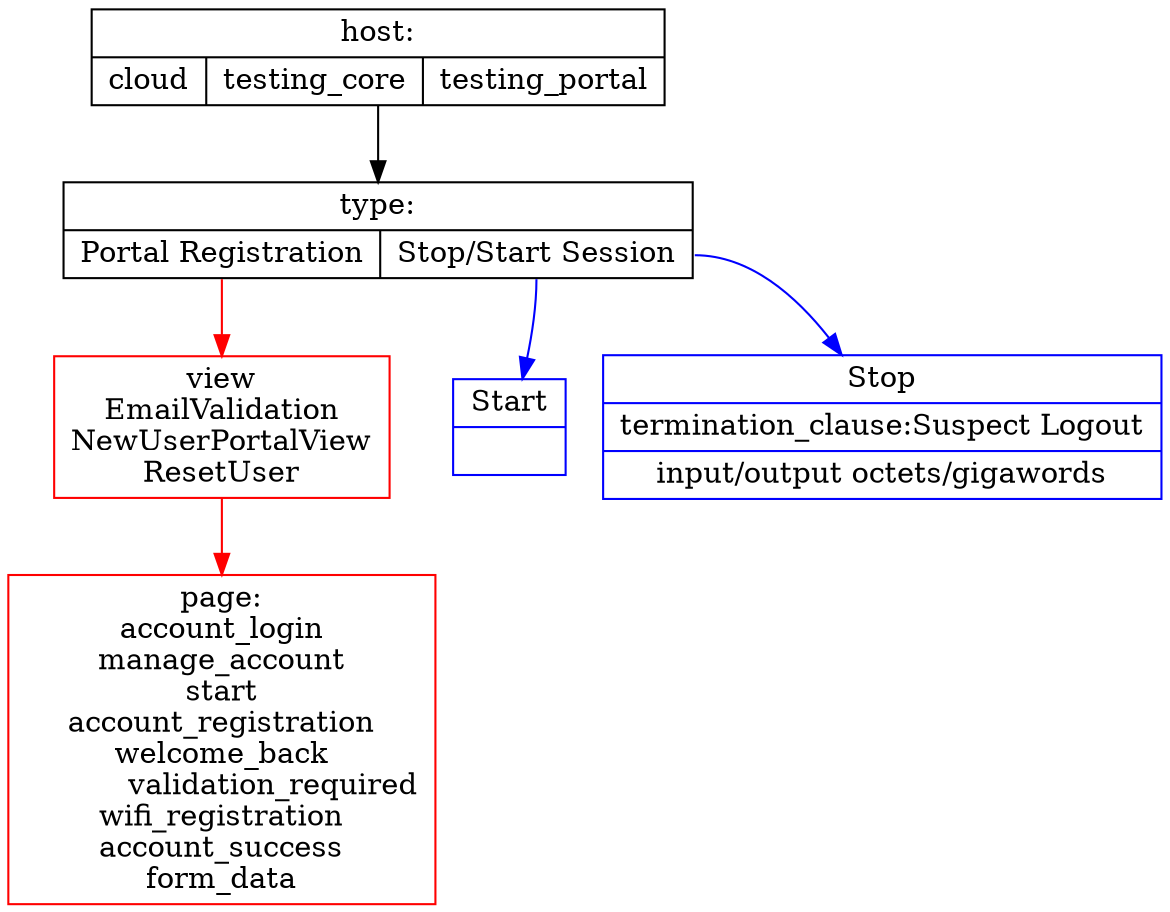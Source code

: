 digraph G {
    host [shape=record, label="{host:|{cloud |testing_core| testing_portal}}"];
    type [shape=record, label="{type:|{<f1>Portal Registration |<f2> Stop/Start Session}}"];
    start [shape=record, label="{Start|{}}", color=blue];
    host -> type;
    edge [color="red"];
    type:f1 -> portal;
    edge [color="blue"];
    type:f2 -> stop;
    edge [color="blue"];
    type:f2 -> start;
    portal [shape=box, label="view\nEmailValidation\nNewUser\PortalView\nResetUser", color=red];
    stop [shape=record, label="{Stop|{termination_clause:Suspect Logout}|{input/output octets/gigawords}}", color="blue"];
    spage [shape=box, label="page:\naccount_login\nmanage_account\nstart\naccount_registration\nwelcome_back
           validation_required\nwifi_registration\naccount_success\nform_data",color=red];
    edge [color="red"];
    portal -> spage;
}


 // ./dot.exe -Tpng /c/Users/phewson/ph_configs/gists/user_journey.dot -o /c/Users/phewson/ph_configs/gists/user_journey.png ")?`
